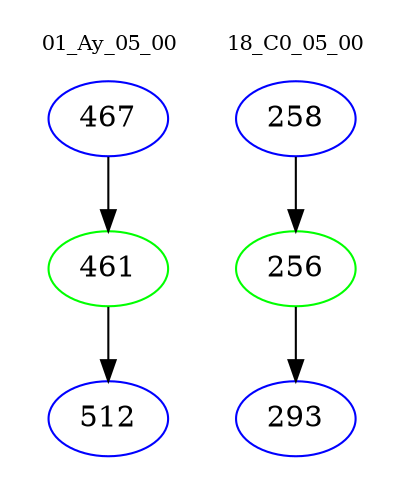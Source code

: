 digraph{
subgraph cluster_0 {
color = white
label = "01_Ay_05_00";
fontsize=10;
T0_467 [label="467", color="blue"]
T0_467 -> T0_461 [color="black"]
T0_461 [label="461", color="green"]
T0_461 -> T0_512 [color="black"]
T0_512 [label="512", color="blue"]
}
subgraph cluster_1 {
color = white
label = "18_C0_05_00";
fontsize=10;
T1_258 [label="258", color="blue"]
T1_258 -> T1_256 [color="black"]
T1_256 [label="256", color="green"]
T1_256 -> T1_293 [color="black"]
T1_293 [label="293", color="blue"]
}
}
